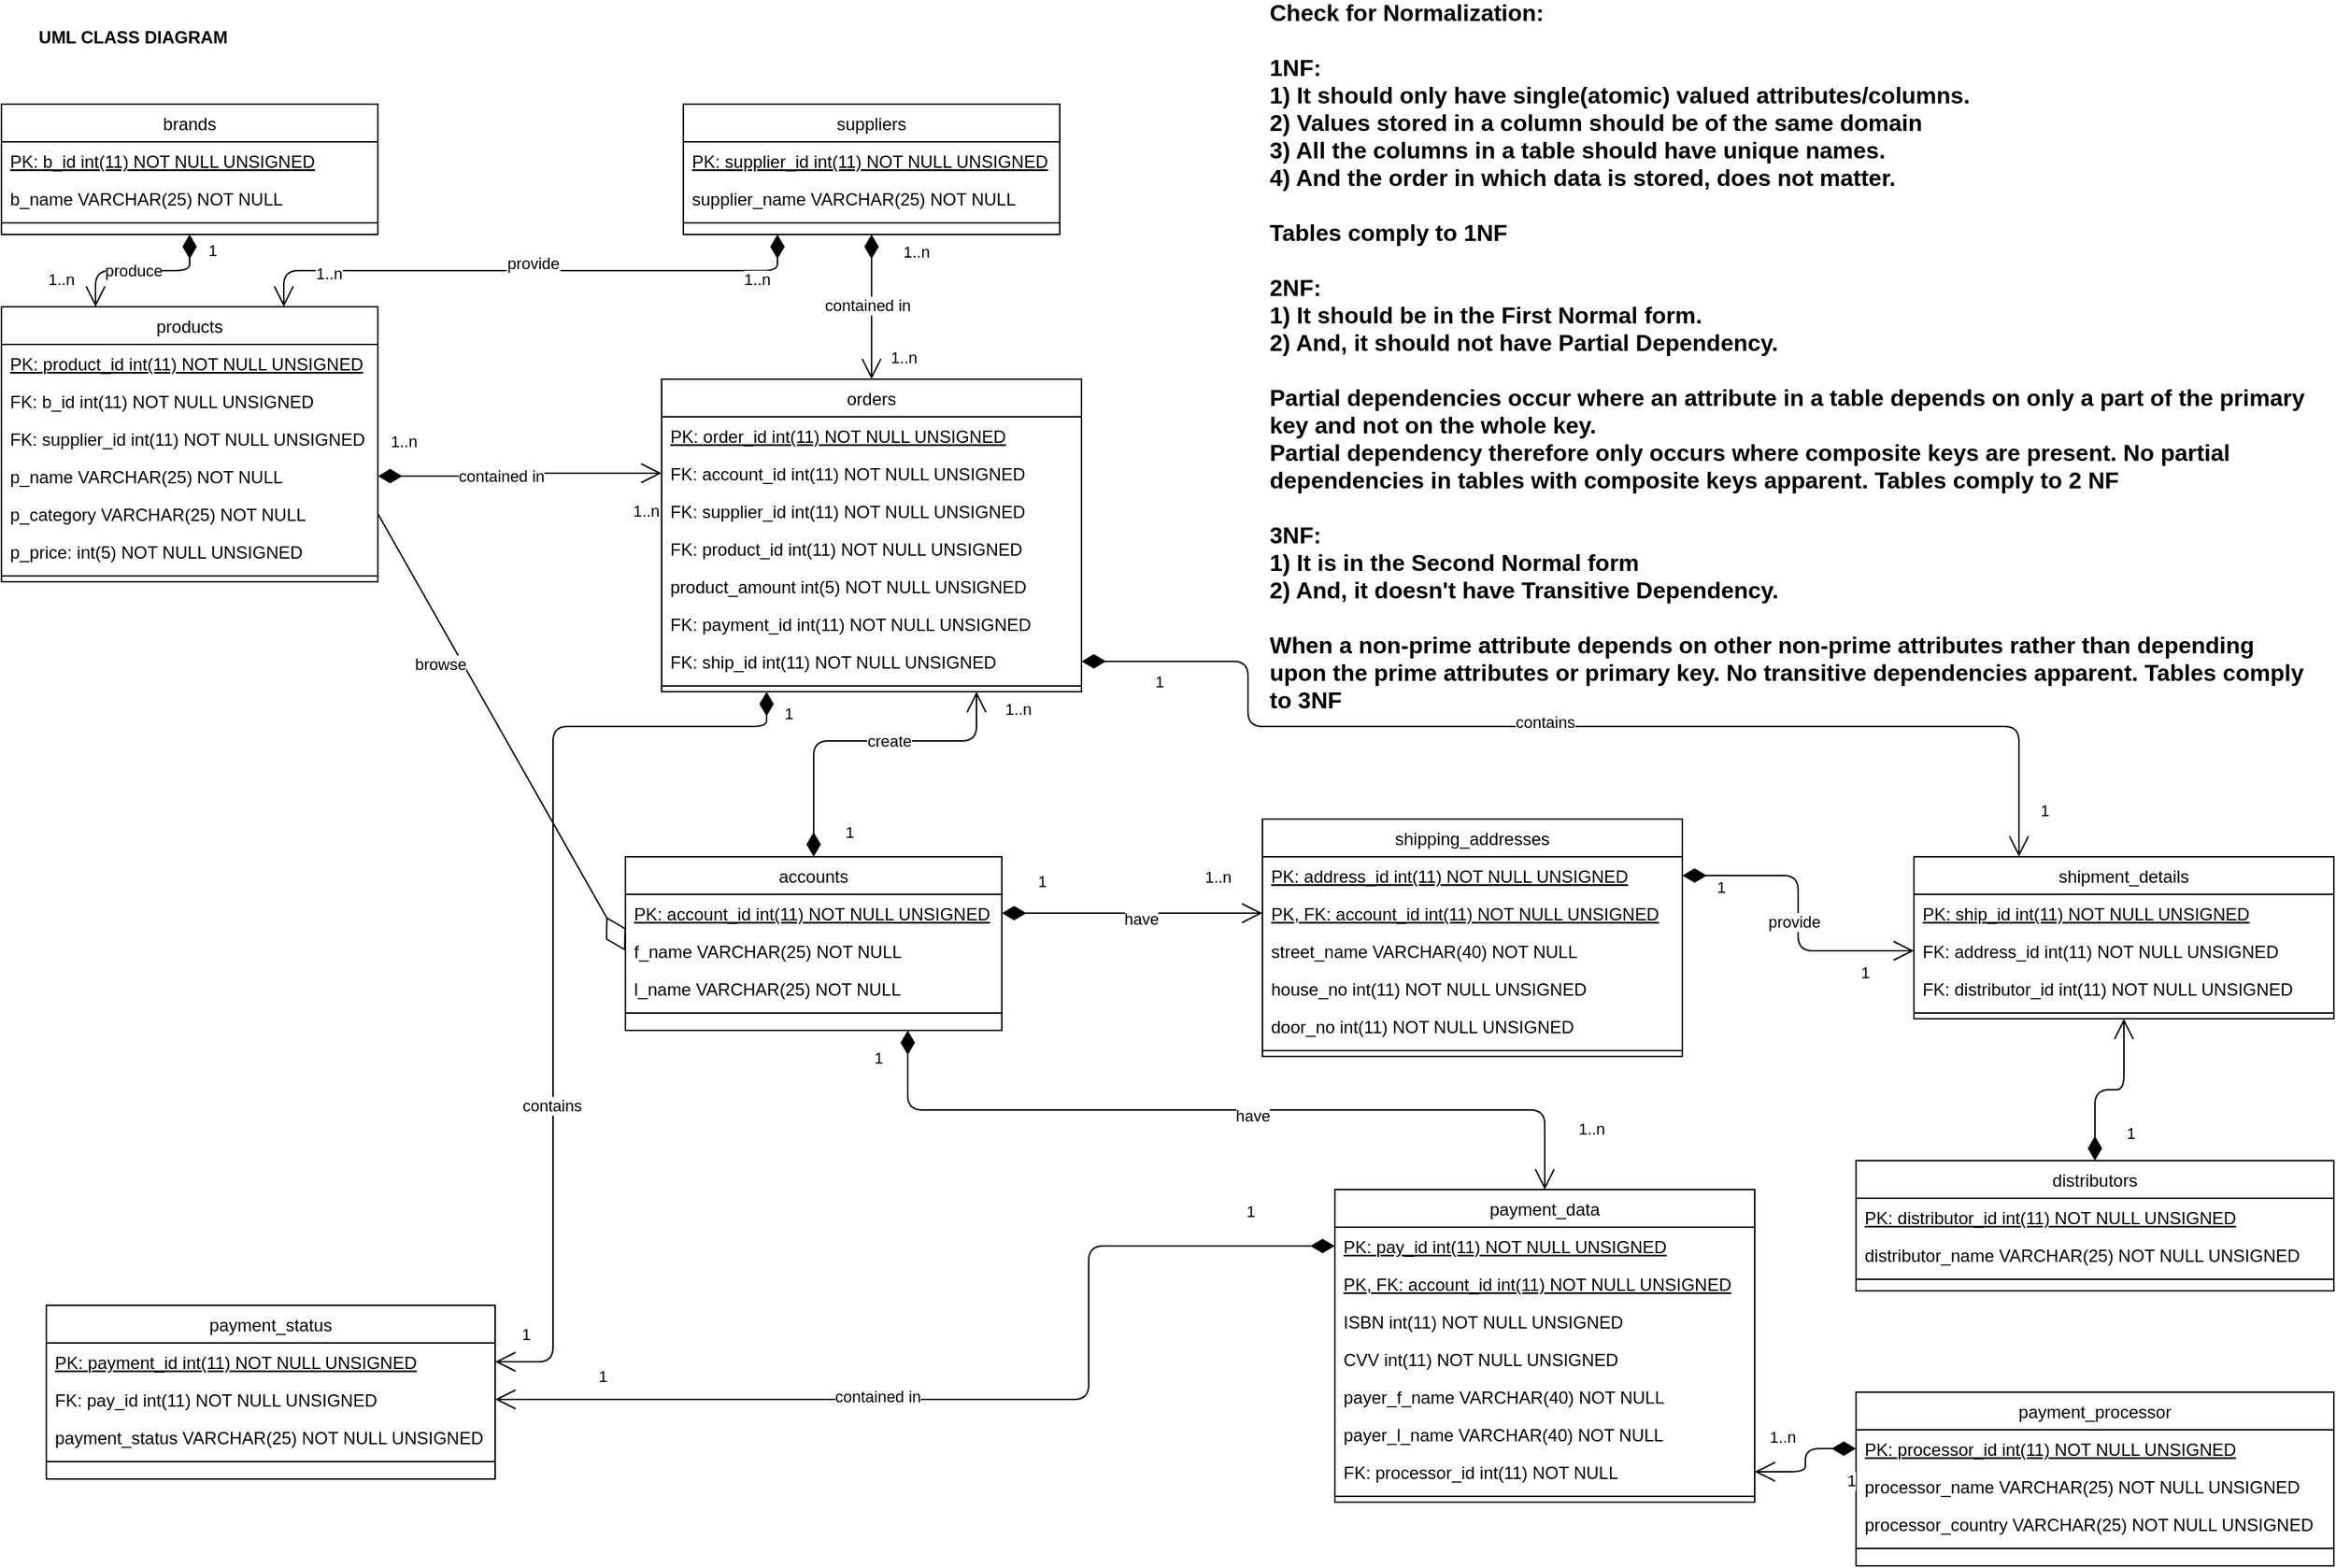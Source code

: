 <mxfile version="14.5.10" type="device"><diagram id="C5RBs43oDa-KdzZeNtuy" name="Page-1"><mxGraphModel dx="915" dy="962" grid="1" gridSize="10" guides="1" tooltips="1" connect="1" arrows="1" fold="1" page="1" pageScale="1" pageWidth="827" pageHeight="1169" math="0" shadow="0"><root><mxCell id="WIyWlLk6GJQsqaUBKTNV-0"/><mxCell id="WIyWlLk6GJQsqaUBKTNV-1" parent="WIyWlLk6GJQsqaUBKTNV-0"/><mxCell id="zkfFHV4jXpPFQw0GAbJ--0" value="accounts" style="swimlane;fontStyle=0;align=center;verticalAlign=top;childLayout=stackLayout;horizontal=1;startSize=26;horizontalStack=0;resizeParent=1;resizeLast=0;collapsible=1;marginBottom=0;rounded=0;shadow=0;strokeWidth=1;" parent="WIyWlLk6GJQsqaUBKTNV-1" vertex="1"><mxGeometry x="460" y="610" width="260" height="120" as="geometry"><mxRectangle x="230" y="140" width="160" height="26" as="alternateBounds"/></mxGeometry></mxCell><mxCell id="zkfFHV4jXpPFQw0GAbJ--1" value="PK: account_id int(11) NOT NULL UNSIGNED" style="text;align=left;verticalAlign=top;spacingLeft=4;spacingRight=4;overflow=hidden;rotatable=0;points=[[0,0.5],[1,0.5]];portConstraint=eastwest;fontStyle=4" parent="zkfFHV4jXpPFQw0GAbJ--0" vertex="1"><mxGeometry y="26" width="260" height="26" as="geometry"/></mxCell><mxCell id="zkfFHV4jXpPFQw0GAbJ--2" value="f_name VARCHAR(25) NOT NULL" style="text;align=left;verticalAlign=top;spacingLeft=4;spacingRight=4;overflow=hidden;rotatable=0;points=[[0,0.5],[1,0.5]];portConstraint=eastwest;rounded=0;shadow=0;html=0;" parent="zkfFHV4jXpPFQw0GAbJ--0" vertex="1"><mxGeometry y="52" width="260" height="26" as="geometry"/></mxCell><mxCell id="zkfFHV4jXpPFQw0GAbJ--3" value="l_name VARCHAR(25) NOT NULL" style="text;align=left;verticalAlign=top;spacingLeft=4;spacingRight=4;overflow=hidden;rotatable=0;points=[[0,0.5],[1,0.5]];portConstraint=eastwest;rounded=0;shadow=0;html=0;" parent="zkfFHV4jXpPFQw0GAbJ--0" vertex="1"><mxGeometry y="78" width="260" height="26" as="geometry"/></mxCell><mxCell id="zkfFHV4jXpPFQw0GAbJ--4" value="" style="line;html=1;strokeWidth=1;align=left;verticalAlign=middle;spacingTop=-1;spacingLeft=3;spacingRight=3;rotatable=0;labelPosition=right;points=[];portConstraint=eastwest;" parent="zkfFHV4jXpPFQw0GAbJ--0" vertex="1"><mxGeometry y="104" width="260" height="8" as="geometry"/></mxCell><mxCell id="zkfFHV4jXpPFQw0GAbJ--13" value="shipping_addresses" style="swimlane;fontStyle=0;align=center;verticalAlign=top;childLayout=stackLayout;horizontal=1;startSize=26;horizontalStack=0;resizeParent=1;resizeLast=0;collapsible=1;marginBottom=0;rounded=0;shadow=0;strokeWidth=1;" parent="WIyWlLk6GJQsqaUBKTNV-1" vertex="1"><mxGeometry x="900" y="584" width="290" height="164" as="geometry"><mxRectangle x="340" y="380" width="170" height="26" as="alternateBounds"/></mxGeometry></mxCell><mxCell id="JDvph_dQWb662S_4DZsq-18" value="PK: address_id int(11) NOT NULL UNSIGNED" style="text;align=left;verticalAlign=top;spacingLeft=4;spacingRight=4;overflow=hidden;rotatable=0;points=[[0,0.5],[1,0.5]];portConstraint=eastwest;rounded=0;shadow=0;html=0;fontStyle=4" vertex="1" parent="zkfFHV4jXpPFQw0GAbJ--13"><mxGeometry y="26" width="290" height="26" as="geometry"/></mxCell><mxCell id="JDvph_dQWb662S_4DZsq-20" value="PK, FK: account_id int(11) NOT NULL UNSIGNED" style="text;align=left;verticalAlign=top;spacingLeft=4;spacingRight=4;overflow=hidden;rotatable=0;points=[[0,0.5],[1,0.5]];portConstraint=eastwest;rounded=0;shadow=0;html=0;fontStyle=4" vertex="1" parent="zkfFHV4jXpPFQw0GAbJ--13"><mxGeometry y="52" width="290" height="26" as="geometry"/></mxCell><mxCell id="JDvph_dQWb662S_4DZsq-19" value="street_name VARCHAR(40) NOT NULL" style="text;align=left;verticalAlign=top;spacingLeft=4;spacingRight=4;overflow=hidden;rotatable=0;points=[[0,0.5],[1,0.5]];portConstraint=eastwest;rounded=0;shadow=0;html=0;" vertex="1" parent="zkfFHV4jXpPFQw0GAbJ--13"><mxGeometry y="78" width="290" height="26" as="geometry"/></mxCell><mxCell id="JDvph_dQWb662S_4DZsq-21" value="house_no int(11) NOT NULL UNSIGNED" style="text;align=left;verticalAlign=top;spacingLeft=4;spacingRight=4;overflow=hidden;rotatable=0;points=[[0,0.5],[1,0.5]];portConstraint=eastwest;rounded=0;shadow=0;html=0;" vertex="1" parent="zkfFHV4jXpPFQw0GAbJ--13"><mxGeometry y="104" width="290" height="26" as="geometry"/></mxCell><mxCell id="JDvph_dQWb662S_4DZsq-22" value="door_no int(11) NOT NULL UNSIGNED" style="text;align=left;verticalAlign=top;spacingLeft=4;spacingRight=4;overflow=hidden;rotatable=0;points=[[0,0.5],[1,0.5]];portConstraint=eastwest;rounded=0;shadow=0;html=0;" vertex="1" parent="zkfFHV4jXpPFQw0GAbJ--13"><mxGeometry y="130" width="290" height="26" as="geometry"/></mxCell><mxCell id="zkfFHV4jXpPFQw0GAbJ--15" value="" style="line;html=1;strokeWidth=1;align=left;verticalAlign=middle;spacingTop=-1;spacingLeft=3;spacingRight=3;rotatable=0;labelPosition=right;points=[];portConstraint=eastwest;" parent="zkfFHV4jXpPFQw0GAbJ--13" vertex="1"><mxGeometry y="156" width="290" height="8" as="geometry"/></mxCell><mxCell id="zkfFHV4jXpPFQw0GAbJ--17" value="products" style="swimlane;fontStyle=0;align=center;verticalAlign=top;childLayout=stackLayout;horizontal=1;startSize=26;horizontalStack=0;resizeParent=1;resizeLast=0;collapsible=1;marginBottom=0;rounded=0;shadow=0;strokeWidth=1;" parent="WIyWlLk6GJQsqaUBKTNV-1" vertex="1"><mxGeometry x="29" y="230" width="260" height="190" as="geometry"><mxRectangle x="550" y="140" width="160" height="26" as="alternateBounds"/></mxGeometry></mxCell><mxCell id="zkfFHV4jXpPFQw0GAbJ--18" value="PK: product_id int(11) NOT NULL UNSIGNED" style="text;align=left;verticalAlign=top;spacingLeft=4;spacingRight=4;overflow=hidden;rotatable=0;points=[[0,0.5],[1,0.5]];portConstraint=eastwest;fontStyle=4" parent="zkfFHV4jXpPFQw0GAbJ--17" vertex="1"><mxGeometry y="26" width="260" height="26" as="geometry"/></mxCell><mxCell id="JDvph_dQWb662S_4DZsq-103" value="FK: b_id int(11) NOT NULL UNSIGNED" style="text;align=left;verticalAlign=top;spacingLeft=4;spacingRight=4;overflow=hidden;rotatable=0;points=[[0,0.5],[1,0.5]];portConstraint=eastwest;fontStyle=0" vertex="1" parent="zkfFHV4jXpPFQw0GAbJ--17"><mxGeometry y="52" width="260" height="26" as="geometry"/></mxCell><mxCell id="JDvph_dQWb662S_4DZsq-104" value="FK: supplier_id int(11) NOT NULL UNSIGNED" style="text;align=left;verticalAlign=top;spacingLeft=4;spacingRight=4;overflow=hidden;rotatable=0;points=[[0,0.5],[1,0.5]];portConstraint=eastwest;fontStyle=0" vertex="1" parent="zkfFHV4jXpPFQw0GAbJ--17"><mxGeometry y="78" width="260" height="26" as="geometry"/></mxCell><mxCell id="zkfFHV4jXpPFQw0GAbJ--19" value="p_name VARCHAR(25) NOT NULL" style="text;align=left;verticalAlign=top;spacingLeft=4;spacingRight=4;overflow=hidden;rotatable=0;points=[[0,0.5],[1,0.5]];portConstraint=eastwest;rounded=0;shadow=0;html=0;" parent="zkfFHV4jXpPFQw0GAbJ--17" vertex="1"><mxGeometry y="104" width="260" height="26" as="geometry"/></mxCell><mxCell id="zkfFHV4jXpPFQw0GAbJ--20" value="p_category VARCHAR(25) NOT NULL" style="text;align=left;verticalAlign=top;spacingLeft=4;spacingRight=4;overflow=hidden;rotatable=0;points=[[0,0.5],[1,0.5]];portConstraint=eastwest;rounded=0;shadow=0;html=0;" parent="zkfFHV4jXpPFQw0GAbJ--17" vertex="1"><mxGeometry y="130" width="260" height="26" as="geometry"/></mxCell><mxCell id="zkfFHV4jXpPFQw0GAbJ--21" value="p_price: int(5) NOT NULL UNSIGNED" style="text;align=left;verticalAlign=top;spacingLeft=4;spacingRight=4;overflow=hidden;rotatable=0;points=[[0,0.5],[1,0.5]];portConstraint=eastwest;rounded=0;shadow=0;html=0;" parent="zkfFHV4jXpPFQw0GAbJ--17" vertex="1"><mxGeometry y="156" width="260" height="26" as="geometry"/></mxCell><mxCell id="zkfFHV4jXpPFQw0GAbJ--23" value="" style="line;html=1;strokeWidth=1;align=left;verticalAlign=middle;spacingTop=-1;spacingLeft=3;spacingRight=3;rotatable=0;labelPosition=right;points=[];portConstraint=eastwest;" parent="zkfFHV4jXpPFQw0GAbJ--17" vertex="1"><mxGeometry y="182" width="260" height="8" as="geometry"/></mxCell><mxCell id="JDvph_dQWb662S_4DZsq-4" value="suppliers" style="swimlane;fontStyle=0;align=center;verticalAlign=top;childLayout=stackLayout;horizontal=1;startSize=26;horizontalStack=0;resizeParent=1;resizeLast=0;collapsible=1;marginBottom=0;rounded=0;shadow=0;strokeWidth=1;" vertex="1" parent="WIyWlLk6GJQsqaUBKTNV-1"><mxGeometry x="500" y="90" width="260" height="90" as="geometry"><mxRectangle x="550" y="140" width="160" height="26" as="alternateBounds"/></mxGeometry></mxCell><mxCell id="JDvph_dQWb662S_4DZsq-5" value="PK: supplier_id int(11) NOT NULL UNSIGNED" style="text;align=left;verticalAlign=top;spacingLeft=4;spacingRight=4;overflow=hidden;rotatable=0;points=[[0,0.5],[1,0.5]];portConstraint=eastwest;fontStyle=4" vertex="1" parent="JDvph_dQWb662S_4DZsq-4"><mxGeometry y="26" width="260" height="26" as="geometry"/></mxCell><mxCell id="JDvph_dQWb662S_4DZsq-6" value="supplier_name VARCHAR(25) NOT NULL" style="text;align=left;verticalAlign=top;spacingLeft=4;spacingRight=4;overflow=hidden;rotatable=0;points=[[0,0.5],[1,0.5]];portConstraint=eastwest;rounded=0;shadow=0;html=0;" vertex="1" parent="JDvph_dQWb662S_4DZsq-4"><mxGeometry y="52" width="260" height="26" as="geometry"/></mxCell><mxCell id="JDvph_dQWb662S_4DZsq-9" value="" style="line;html=1;strokeWidth=1;align=left;verticalAlign=middle;spacingTop=-1;spacingLeft=3;spacingRight=3;rotatable=0;labelPosition=right;points=[];portConstraint=eastwest;" vertex="1" parent="JDvph_dQWb662S_4DZsq-4"><mxGeometry y="78" width="260" height="8" as="geometry"/></mxCell><mxCell id="JDvph_dQWb662S_4DZsq-10" value="brands" style="swimlane;fontStyle=0;align=center;verticalAlign=top;childLayout=stackLayout;horizontal=1;startSize=26;horizontalStack=0;resizeParent=1;resizeLast=0;collapsible=1;marginBottom=0;rounded=0;shadow=0;strokeWidth=1;" vertex="1" parent="WIyWlLk6GJQsqaUBKTNV-1"><mxGeometry x="29" y="90" width="260" height="90" as="geometry"><mxRectangle x="550" y="140" width="160" height="26" as="alternateBounds"/></mxGeometry></mxCell><mxCell id="JDvph_dQWb662S_4DZsq-11" value="PK: b_id int(11) NOT NULL UNSIGNED" style="text;align=left;verticalAlign=top;spacingLeft=4;spacingRight=4;overflow=hidden;rotatable=0;points=[[0,0.5],[1,0.5]];portConstraint=eastwest;fontStyle=4" vertex="1" parent="JDvph_dQWb662S_4DZsq-10"><mxGeometry y="26" width="260" height="26" as="geometry"/></mxCell><mxCell id="JDvph_dQWb662S_4DZsq-12" value="b_name VARCHAR(25) NOT NULL" style="text;align=left;verticalAlign=top;spacingLeft=4;spacingRight=4;overflow=hidden;rotatable=0;points=[[0,0.5],[1,0.5]];portConstraint=eastwest;rounded=0;shadow=0;html=0;" vertex="1" parent="JDvph_dQWb662S_4DZsq-10"><mxGeometry y="52" width="260" height="26" as="geometry"/></mxCell><mxCell id="JDvph_dQWb662S_4DZsq-15" value="" style="line;html=1;strokeWidth=1;align=left;verticalAlign=middle;spacingTop=-1;spacingLeft=3;spacingRight=3;rotatable=0;labelPosition=right;points=[];portConstraint=eastwest;" vertex="1" parent="JDvph_dQWb662S_4DZsq-10"><mxGeometry y="78" width="260" height="8" as="geometry"/></mxCell><mxCell id="JDvph_dQWb662S_4DZsq-23" value="payment_data" style="swimlane;fontStyle=0;align=center;verticalAlign=top;childLayout=stackLayout;horizontal=1;startSize=26;horizontalStack=0;resizeParent=1;resizeLast=0;collapsible=1;marginBottom=0;rounded=0;shadow=0;strokeWidth=1;" vertex="1" parent="WIyWlLk6GJQsqaUBKTNV-1"><mxGeometry x="950" y="840" width="290" height="216" as="geometry"><mxRectangle x="340" y="380" width="170" height="26" as="alternateBounds"/></mxGeometry></mxCell><mxCell id="JDvph_dQWb662S_4DZsq-24" value="PK: pay_id int(11) NOT NULL UNSIGNED" style="text;align=left;verticalAlign=top;spacingLeft=4;spacingRight=4;overflow=hidden;rotatable=0;points=[[0,0.5],[1,0.5]];portConstraint=eastwest;rounded=0;shadow=0;html=0;fontStyle=4" vertex="1" parent="JDvph_dQWb662S_4DZsq-23"><mxGeometry y="26" width="290" height="26" as="geometry"/></mxCell><mxCell id="JDvph_dQWb662S_4DZsq-25" value="PK, FK: account_id int(11) NOT NULL UNSIGNED" style="text;align=left;verticalAlign=top;spacingLeft=4;spacingRight=4;overflow=hidden;rotatable=0;points=[[0,0.5],[1,0.5]];portConstraint=eastwest;rounded=0;shadow=0;html=0;fontStyle=4" vertex="1" parent="JDvph_dQWb662S_4DZsq-23"><mxGeometry y="52" width="290" height="26" as="geometry"/></mxCell><mxCell id="JDvph_dQWb662S_4DZsq-27" value="ISBN int(11) NOT NULL UNSIGNED" style="text;align=left;verticalAlign=top;spacingLeft=4;spacingRight=4;overflow=hidden;rotatable=0;points=[[0,0.5],[1,0.5]];portConstraint=eastwest;rounded=0;shadow=0;html=0;" vertex="1" parent="JDvph_dQWb662S_4DZsq-23"><mxGeometry y="78" width="290" height="26" as="geometry"/></mxCell><mxCell id="JDvph_dQWb662S_4DZsq-28" value="CVV int(11) NOT NULL UNSIGNED" style="text;align=left;verticalAlign=top;spacingLeft=4;spacingRight=4;overflow=hidden;rotatable=0;points=[[0,0.5],[1,0.5]];portConstraint=eastwest;rounded=0;shadow=0;html=0;" vertex="1" parent="JDvph_dQWb662S_4DZsq-23"><mxGeometry y="104" width="290" height="26" as="geometry"/></mxCell><mxCell id="JDvph_dQWb662S_4DZsq-26" value="payer_f_name VARCHAR(40) NOT NULL" style="text;align=left;verticalAlign=top;spacingLeft=4;spacingRight=4;overflow=hidden;rotatable=0;points=[[0,0.5],[1,0.5]];portConstraint=eastwest;rounded=0;shadow=0;html=0;" vertex="1" parent="JDvph_dQWb662S_4DZsq-23"><mxGeometry y="130" width="290" height="26" as="geometry"/></mxCell><mxCell id="JDvph_dQWb662S_4DZsq-30" value="payer_l_name VARCHAR(40) NOT NULL" style="text;align=left;verticalAlign=top;spacingLeft=4;spacingRight=4;overflow=hidden;rotatable=0;points=[[0,0.5],[1,0.5]];portConstraint=eastwest;rounded=0;shadow=0;html=0;" vertex="1" parent="JDvph_dQWb662S_4DZsq-23"><mxGeometry y="156" width="290" height="26" as="geometry"/></mxCell><mxCell id="JDvph_dQWb662S_4DZsq-31" value="FK: processor_id int(11) NOT NULL" style="text;align=left;verticalAlign=top;spacingLeft=4;spacingRight=4;overflow=hidden;rotatable=0;points=[[0,0.5],[1,0.5]];portConstraint=eastwest;rounded=0;shadow=0;html=0;" vertex="1" parent="JDvph_dQWb662S_4DZsq-23"><mxGeometry y="182" width="290" height="26" as="geometry"/></mxCell><mxCell id="JDvph_dQWb662S_4DZsq-29" value="" style="line;html=1;strokeWidth=1;align=left;verticalAlign=middle;spacingTop=-1;spacingLeft=3;spacingRight=3;rotatable=0;labelPosition=right;points=[];portConstraint=eastwest;" vertex="1" parent="JDvph_dQWb662S_4DZsq-23"><mxGeometry y="208" width="290" height="8" as="geometry"/></mxCell><mxCell id="JDvph_dQWb662S_4DZsq-32" value="orders" style="swimlane;fontStyle=0;align=center;verticalAlign=top;childLayout=stackLayout;horizontal=1;startSize=26;horizontalStack=0;resizeParent=1;resizeLast=0;collapsible=1;marginBottom=0;rounded=0;shadow=0;strokeWidth=1;" vertex="1" parent="WIyWlLk6GJQsqaUBKTNV-1"><mxGeometry x="485" y="280" width="290" height="216" as="geometry"><mxRectangle x="340" y="380" width="170" height="26" as="alternateBounds"/></mxGeometry></mxCell><mxCell id="JDvph_dQWb662S_4DZsq-33" value="PK: order_id int(11) NOT NULL UNSIGNED" style="text;align=left;verticalAlign=top;spacingLeft=4;spacingRight=4;overflow=hidden;rotatable=0;points=[[0,0.5],[1,0.5]];portConstraint=eastwest;rounded=0;shadow=0;html=0;fontStyle=4" vertex="1" parent="JDvph_dQWb662S_4DZsq-32"><mxGeometry y="26" width="290" height="26" as="geometry"/></mxCell><mxCell id="JDvph_dQWb662S_4DZsq-34" value="FK: account_id int(11) NOT NULL UNSIGNED" style="text;align=left;verticalAlign=top;spacingLeft=4;spacingRight=4;overflow=hidden;rotatable=0;points=[[0,0.5],[1,0.5]];portConstraint=eastwest;rounded=0;shadow=0;html=0;fontStyle=0" vertex="1" parent="JDvph_dQWb662S_4DZsq-32"><mxGeometry y="52" width="290" height="26" as="geometry"/></mxCell><mxCell id="JDvph_dQWb662S_4DZsq-35" value="FK: supplier_id int(11) NOT NULL UNSIGNED" style="text;align=left;verticalAlign=top;spacingLeft=4;spacingRight=4;overflow=hidden;rotatable=0;points=[[0,0.5],[1,0.5]];portConstraint=eastwest;rounded=0;shadow=0;html=0;" vertex="1" parent="JDvph_dQWb662S_4DZsq-32"><mxGeometry y="78" width="290" height="26" as="geometry"/></mxCell><mxCell id="JDvph_dQWb662S_4DZsq-36" value="FK: product_id int(11) NOT NULL UNSIGNED" style="text;align=left;verticalAlign=top;spacingLeft=4;spacingRight=4;overflow=hidden;rotatable=0;points=[[0,0.5],[1,0.5]];portConstraint=eastwest;rounded=0;shadow=0;html=0;" vertex="1" parent="JDvph_dQWb662S_4DZsq-32"><mxGeometry y="104" width="290" height="26" as="geometry"/></mxCell><mxCell id="JDvph_dQWb662S_4DZsq-123" value="product_amount int(5) NOT NULL UNSIGNED" style="text;align=left;verticalAlign=top;spacingLeft=4;spacingRight=4;overflow=hidden;rotatable=0;points=[[0,0.5],[1,0.5]];portConstraint=eastwest;rounded=0;shadow=0;html=0;" vertex="1" parent="JDvph_dQWb662S_4DZsq-32"><mxGeometry y="130" width="290" height="26" as="geometry"/></mxCell><mxCell id="JDvph_dQWb662S_4DZsq-39" value="FK: payment_id int(11) NOT NULL UNSIGNED" style="text;align=left;verticalAlign=top;spacingLeft=4;spacingRight=4;overflow=hidden;rotatable=0;points=[[0,0.5],[1,0.5]];portConstraint=eastwest;rounded=0;shadow=0;html=0;" vertex="1" parent="JDvph_dQWb662S_4DZsq-32"><mxGeometry y="156" width="290" height="26" as="geometry"/></mxCell><mxCell id="JDvph_dQWb662S_4DZsq-121" value="FK: ship_id int(11) NOT NULL UNSIGNED" style="text;align=left;verticalAlign=top;spacingLeft=4;spacingRight=4;overflow=hidden;rotatable=0;points=[[0,0.5],[1,0.5]];portConstraint=eastwest;rounded=0;shadow=0;html=0;fontStyle=0" vertex="1" parent="JDvph_dQWb662S_4DZsq-32"><mxGeometry y="182" width="290" height="26" as="geometry"/></mxCell><mxCell id="JDvph_dQWb662S_4DZsq-40" value="" style="line;html=1;strokeWidth=1;align=left;verticalAlign=middle;spacingTop=-1;spacingLeft=3;spacingRight=3;rotatable=0;labelPosition=right;points=[];portConstraint=eastwest;" vertex="1" parent="JDvph_dQWb662S_4DZsq-32"><mxGeometry y="208" width="290" height="8" as="geometry"/></mxCell><mxCell id="JDvph_dQWb662S_4DZsq-41" value="shipment_details" style="swimlane;fontStyle=0;align=center;verticalAlign=top;childLayout=stackLayout;horizontal=1;startSize=26;horizontalStack=0;resizeParent=1;resizeLast=0;collapsible=1;marginBottom=0;rounded=0;shadow=0;strokeWidth=1;" vertex="1" parent="WIyWlLk6GJQsqaUBKTNV-1"><mxGeometry x="1350" y="610" width="290" height="112" as="geometry"><mxRectangle x="340" y="380" width="170" height="26" as="alternateBounds"/></mxGeometry></mxCell><mxCell id="JDvph_dQWb662S_4DZsq-42" value="PK: ship_id int(11) NOT NULL UNSIGNED" style="text;align=left;verticalAlign=top;spacingLeft=4;spacingRight=4;overflow=hidden;rotatable=0;points=[[0,0.5],[1,0.5]];portConstraint=eastwest;rounded=0;shadow=0;html=0;fontStyle=4" vertex="1" parent="JDvph_dQWb662S_4DZsq-41"><mxGeometry y="26" width="290" height="26" as="geometry"/></mxCell><mxCell id="JDvph_dQWb662S_4DZsq-44" value="FK: address_id int(11) NOT NULL UNSIGNED" style="text;align=left;verticalAlign=top;spacingLeft=4;spacingRight=4;overflow=hidden;rotatable=0;points=[[0,0.5],[1,0.5]];portConstraint=eastwest;rounded=0;shadow=0;html=0;" vertex="1" parent="JDvph_dQWb662S_4DZsq-41"><mxGeometry y="52" width="290" height="26" as="geometry"/></mxCell><mxCell id="JDvph_dQWb662S_4DZsq-45" value="FK: distributor_id int(11) NOT NULL UNSIGNED" style="text;align=left;verticalAlign=top;spacingLeft=4;spacingRight=4;overflow=hidden;rotatable=0;points=[[0,0.5],[1,0.5]];portConstraint=eastwest;rounded=0;shadow=0;html=0;" vertex="1" parent="JDvph_dQWb662S_4DZsq-41"><mxGeometry y="78" width="290" height="26" as="geometry"/></mxCell><mxCell id="JDvph_dQWb662S_4DZsq-47" value="" style="line;html=1;strokeWidth=1;align=left;verticalAlign=middle;spacingTop=-1;spacingLeft=3;spacingRight=3;rotatable=0;labelPosition=right;points=[];portConstraint=eastwest;" vertex="1" parent="JDvph_dQWb662S_4DZsq-41"><mxGeometry y="104" width="290" height="8" as="geometry"/></mxCell><mxCell id="JDvph_dQWb662S_4DZsq-52" value="payment_status" style="swimlane;fontStyle=0;align=center;verticalAlign=top;childLayout=stackLayout;horizontal=1;startSize=26;horizontalStack=0;resizeParent=1;resizeLast=0;collapsible=1;marginBottom=0;rounded=0;shadow=0;strokeWidth=1;" vertex="1" parent="WIyWlLk6GJQsqaUBKTNV-1"><mxGeometry x="60" y="920" width="310" height="120" as="geometry"><mxRectangle x="130" y="380" width="160" height="26" as="alternateBounds"/></mxGeometry></mxCell><mxCell id="JDvph_dQWb662S_4DZsq-53" value="PK: payment_id int(11) NOT NULL UNSIGNED" style="text;align=left;verticalAlign=top;spacingLeft=4;spacingRight=4;overflow=hidden;rotatable=0;points=[[0,0.5],[1,0.5]];portConstraint=eastwest;fontStyle=4" vertex="1" parent="JDvph_dQWb662S_4DZsq-52"><mxGeometry y="26" width="310" height="26" as="geometry"/></mxCell><mxCell id="JDvph_dQWb662S_4DZsq-54" value="FK: pay_id int(11) NOT NULL UNSIGNED" style="text;align=left;verticalAlign=top;spacingLeft=4;spacingRight=4;overflow=hidden;rotatable=0;points=[[0,0.5],[1,0.5]];portConstraint=eastwest;rounded=0;shadow=0;html=0;fontStyle=0" vertex="1" parent="JDvph_dQWb662S_4DZsq-52"><mxGeometry y="52" width="310" height="26" as="geometry"/></mxCell><mxCell id="JDvph_dQWb662S_4DZsq-55" value="payment_status VARCHAR(25) NOT NULL UNSIGNED" style="text;align=left;verticalAlign=top;spacingLeft=4;spacingRight=4;overflow=hidden;rotatable=0;points=[[0,0.5],[1,0.5]];portConstraint=eastwest;rounded=0;shadow=0;html=0;" vertex="1" parent="JDvph_dQWb662S_4DZsq-52"><mxGeometry y="78" width="310" height="26" as="geometry"/></mxCell><mxCell id="JDvph_dQWb662S_4DZsq-56" value="" style="line;html=1;strokeWidth=1;align=left;verticalAlign=middle;spacingTop=-1;spacingLeft=3;spacingRight=3;rotatable=0;labelPosition=right;points=[];portConstraint=eastwest;" vertex="1" parent="JDvph_dQWb662S_4DZsq-52"><mxGeometry y="104" width="310" height="8" as="geometry"/></mxCell><mxCell id="JDvph_dQWb662S_4DZsq-57" value="payment_processor" style="swimlane;fontStyle=0;align=center;verticalAlign=top;childLayout=stackLayout;horizontal=1;startSize=26;horizontalStack=0;resizeParent=1;resizeLast=0;collapsible=1;marginBottom=0;rounded=0;shadow=0;strokeWidth=1;" vertex="1" parent="WIyWlLk6GJQsqaUBKTNV-1"><mxGeometry x="1310" y="980" width="330" height="120" as="geometry"><mxRectangle x="130" y="380" width="160" height="26" as="alternateBounds"/></mxGeometry></mxCell><mxCell id="JDvph_dQWb662S_4DZsq-58" value="PK: processor_id int(11) NOT NULL UNSIGNED" style="text;align=left;verticalAlign=top;spacingLeft=4;spacingRight=4;overflow=hidden;rotatable=0;points=[[0,0.5],[1,0.5]];portConstraint=eastwest;fontStyle=4" vertex="1" parent="JDvph_dQWb662S_4DZsq-57"><mxGeometry y="26" width="330" height="26" as="geometry"/></mxCell><mxCell id="JDvph_dQWb662S_4DZsq-60" value="processor_name VARCHAR(25) NOT NULL UNSIGNED" style="text;align=left;verticalAlign=top;spacingLeft=4;spacingRight=4;overflow=hidden;rotatable=0;points=[[0,0.5],[1,0.5]];portConstraint=eastwest;rounded=0;shadow=0;html=0;" vertex="1" parent="JDvph_dQWb662S_4DZsq-57"><mxGeometry y="52" width="330" height="26" as="geometry"/></mxCell><mxCell id="JDvph_dQWb662S_4DZsq-62" value="processor_country VARCHAR(25) NOT NULL UNSIGNED" style="text;align=left;verticalAlign=top;spacingLeft=4;spacingRight=4;overflow=hidden;rotatable=0;points=[[0,0.5],[1,0.5]];portConstraint=eastwest;rounded=0;shadow=0;html=0;" vertex="1" parent="JDvph_dQWb662S_4DZsq-57"><mxGeometry y="78" width="330" height="26" as="geometry"/></mxCell><mxCell id="JDvph_dQWb662S_4DZsq-61" value="" style="line;html=1;strokeWidth=1;align=left;verticalAlign=middle;spacingTop=-1;spacingLeft=3;spacingRight=3;rotatable=0;labelPosition=right;points=[];portConstraint=eastwest;" vertex="1" parent="JDvph_dQWb662S_4DZsq-57"><mxGeometry y="104" width="330" height="8" as="geometry"/></mxCell><mxCell id="JDvph_dQWb662S_4DZsq-66" value="1..n" style="endArrow=open;html=1;endSize=12;startArrow=diamondThin;startSize=14;startFill=1;edgeStyle=orthogonalEdgeStyle;align=left;verticalAlign=bottom;exitX=0.25;exitY=1;exitDx=0;exitDy=0;entryX=0.75;entryY=0;entryDx=0;entryDy=0;" edge="1" parent="WIyWlLk6GJQsqaUBKTNV-1" source="JDvph_dQWb662S_4DZsq-4" target="zkfFHV4jXpPFQw0GAbJ--17"><mxGeometry x="-0.744" y="15" relative="1" as="geometry"><mxPoint x="610" y="260" as="sourcePoint"/><mxPoint x="770" y="260" as="targetPoint"/><mxPoint as="offset"/></mxGeometry></mxCell><mxCell id="JDvph_dQWb662S_4DZsq-70" value="1..n" style="edgeLabel;html=1;align=center;verticalAlign=middle;resizable=0;points=[];" vertex="1" connectable="0" parent="JDvph_dQWb662S_4DZsq-66"><mxGeometry x="0.822" y="1" relative="1" as="geometry"><mxPoint x="21" y="1" as="offset"/></mxGeometry></mxCell><mxCell id="JDvph_dQWb662S_4DZsq-80" value="provide" style="edgeLabel;html=1;align=center;verticalAlign=middle;resizable=0;points=[];" vertex="1" connectable="0" parent="JDvph_dQWb662S_4DZsq-66"><mxGeometry x="-0.005" y="-5" relative="1" as="geometry"><mxPoint as="offset"/></mxGeometry></mxCell><mxCell id="JDvph_dQWb662S_4DZsq-68" value="1" style="endArrow=open;html=1;endSize=12;startArrow=diamondThin;startSize=14;startFill=1;edgeStyle=orthogonalEdgeStyle;align=left;verticalAlign=bottom;exitX=0.5;exitY=1;exitDx=0;exitDy=0;entryX=0.25;entryY=0;entryDx=0;entryDy=0;" edge="1" parent="WIyWlLk6GJQsqaUBKTNV-1" source="JDvph_dQWb662S_4DZsq-10" target="zkfFHV4jXpPFQw0GAbJ--17"><mxGeometry x="-0.652" y="11" relative="1" as="geometry"><mxPoint x="330" y="230" as="sourcePoint"/><mxPoint x="490" y="230" as="targetPoint"/><mxPoint as="offset"/></mxGeometry></mxCell><mxCell id="JDvph_dQWb662S_4DZsq-69" value="1..n" style="edgeLabel;html=1;align=center;verticalAlign=middle;resizable=0;points=[];" vertex="1" connectable="0" parent="JDvph_dQWb662S_4DZsq-68"><mxGeometry x="0.65" y="5" relative="1" as="geometry"><mxPoint x="-29" y="1" as="offset"/></mxGeometry></mxCell><mxCell id="JDvph_dQWb662S_4DZsq-74" value="produce" style="edgeLabel;html=1;align=center;verticalAlign=middle;resizable=0;points=[];" vertex="1" connectable="0" parent="JDvph_dQWb662S_4DZsq-68"><mxGeometry x="0.123" relative="1" as="geometry"><mxPoint as="offset"/></mxGeometry></mxCell><mxCell id="JDvph_dQWb662S_4DZsq-71" value="1" style="endArrow=open;html=1;endSize=12;startArrow=diamondThin;startSize=14;startFill=1;edgeStyle=orthogonalEdgeStyle;align=left;verticalAlign=bottom;exitX=1;exitY=0.5;exitDx=0;exitDy=0;entryX=0;entryY=0.5;entryDx=0;entryDy=0;" edge="1" parent="WIyWlLk6GJQsqaUBKTNV-1" source="zkfFHV4jXpPFQw0GAbJ--1" target="JDvph_dQWb662S_4DZsq-20"><mxGeometry x="-0.746" y="13" relative="1" as="geometry"><mxPoint x="367.14" y="842" as="sourcePoint"/><mxPoint x="527.14" y="842" as="targetPoint"/><mxPoint as="offset"/></mxGeometry></mxCell><mxCell id="JDvph_dQWb662S_4DZsq-72" value="1..n" style="edgeLabel;html=1;align=center;verticalAlign=middle;resizable=0;points=[];" vertex="1" connectable="0" parent="JDvph_dQWb662S_4DZsq-71"><mxGeometry x="0.742" y="-3" relative="1" as="geometry"><mxPoint x="-8" y="-28" as="offset"/></mxGeometry></mxCell><mxCell id="JDvph_dQWb662S_4DZsq-75" value="have" style="edgeLabel;html=1;align=center;verticalAlign=middle;resizable=0;points=[];" vertex="1" connectable="0" parent="JDvph_dQWb662S_4DZsq-71"><mxGeometry x="0.063" y="-4" relative="1" as="geometry"><mxPoint as="offset"/></mxGeometry></mxCell><mxCell id="JDvph_dQWb662S_4DZsq-84" value="1..n" style="endArrow=open;html=1;endSize=12;startArrow=diamondThin;startSize=14;startFill=1;edgeStyle=orthogonalEdgeStyle;align=left;verticalAlign=bottom;exitX=0.5;exitY=1;exitDx=0;exitDy=0;" edge="1" parent="WIyWlLk6GJQsqaUBKTNV-1" source="JDvph_dQWb662S_4DZsq-4" target="JDvph_dQWb662S_4DZsq-32"><mxGeometry x="-0.58" y="20" relative="1" as="geometry"><mxPoint x="640.0" y="190" as="sourcePoint"/><mxPoint x="615.0" y="300" as="targetPoint"/><mxPoint as="offset"/></mxGeometry></mxCell><mxCell id="JDvph_dQWb662S_4DZsq-85" value="1..n" style="edgeLabel;html=1;align=center;verticalAlign=middle;resizable=0;points=[];" vertex="1" connectable="0" parent="JDvph_dQWb662S_4DZsq-84"><mxGeometry x="0.689" relative="1" as="geometry"><mxPoint x="22" as="offset"/></mxGeometry></mxCell><mxCell id="JDvph_dQWb662S_4DZsq-87" value="contained in" style="edgeLabel;html=1;align=center;verticalAlign=middle;resizable=0;points=[];" vertex="1" connectable="0" parent="JDvph_dQWb662S_4DZsq-84"><mxGeometry x="-0.035" y="-3" relative="1" as="geometry"><mxPoint as="offset"/></mxGeometry></mxCell><mxCell id="JDvph_dQWb662S_4DZsq-88" value="1..n" style="endArrow=open;html=1;endSize=12;startArrow=diamondThin;startSize=14;startFill=1;edgeStyle=orthogonalEdgeStyle;align=left;verticalAlign=bottom;exitX=1;exitY=0.5;exitDx=0;exitDy=0;entryX=0;entryY=0.5;entryDx=0;entryDy=0;" edge="1" parent="WIyWlLk6GJQsqaUBKTNV-1" source="zkfFHV4jXpPFQw0GAbJ--19" target="JDvph_dQWb662S_4DZsq-34"><mxGeometry x="-0.928" y="15" relative="1" as="geometry"><mxPoint x="299" y="280" as="sourcePoint"/><mxPoint x="470.0" y="415" as="targetPoint"/><mxPoint as="offset"/></mxGeometry></mxCell><mxCell id="JDvph_dQWb662S_4DZsq-89" value="1..n" style="edgeLabel;html=1;align=center;verticalAlign=middle;resizable=0;points=[];" vertex="1" connectable="0" parent="JDvph_dQWb662S_4DZsq-88"><mxGeometry x="0.689" relative="1" as="geometry"><mxPoint x="20" y="26" as="offset"/></mxGeometry></mxCell><mxCell id="JDvph_dQWb662S_4DZsq-90" value="contained in" style="edgeLabel;html=1;align=center;verticalAlign=middle;resizable=0;points=[];" vertex="1" connectable="0" parent="JDvph_dQWb662S_4DZsq-88"><mxGeometry x="-0.145" relative="1" as="geometry"><mxPoint as="offset"/></mxGeometry></mxCell><mxCell id="JDvph_dQWb662S_4DZsq-91" value="1" style="endArrow=open;html=1;endSize=12;startArrow=diamondThin;startSize=14;startFill=1;edgeStyle=orthogonalEdgeStyle;align=left;verticalAlign=bottom;exitX=0.5;exitY=0;exitDx=0;exitDy=0;entryX=0.75;entryY=1;entryDx=0;entryDy=0;" edge="1" parent="WIyWlLk6GJQsqaUBKTNV-1" source="zkfFHV4jXpPFQw0GAbJ--0" target="JDvph_dQWb662S_4DZsq-32"><mxGeometry x="-0.924" y="-20" relative="1" as="geometry"><mxPoint x="472.55" y="540" as="sourcePoint"/><mxPoint x="730" y="540" as="targetPoint"/><Array as="points"><mxPoint x="590" y="530"/><mxPoint x="703" y="530"/></Array><mxPoint as="offset"/></mxGeometry></mxCell><mxCell id="JDvph_dQWb662S_4DZsq-92" value="create" style="edgeLabel;html=1;align=center;verticalAlign=middle;resizable=0;points=[];" vertex="1" connectable="0" parent="JDvph_dQWb662S_4DZsq-91"><mxGeometry x="0.328" relative="1" as="geometry"><mxPoint x="-19" as="offset"/></mxGeometry></mxCell><mxCell id="JDvph_dQWb662S_4DZsq-93" value="1..n" style="edgeLabel;html=1;align=center;verticalAlign=middle;resizable=0;points=[];" vertex="1" connectable="0" parent="JDvph_dQWb662S_4DZsq-91"><mxGeometry x="0.939" y="1" relative="1" as="geometry"><mxPoint x="29" y="5" as="offset"/></mxGeometry></mxCell><mxCell id="JDvph_dQWb662S_4DZsq-94" value="1" style="endArrow=open;html=1;endSize=12;startArrow=diamondThin;startSize=14;startFill=1;edgeStyle=orthogonalEdgeStyle;align=left;verticalAlign=bottom;exitX=1;exitY=0.5;exitDx=0;exitDy=0;entryX=0.25;entryY=0;entryDx=0;entryDy=0;" edge="1" parent="WIyWlLk6GJQsqaUBKTNV-1" source="JDvph_dQWb662S_4DZsq-121" target="JDvph_dQWb662S_4DZsq-41"><mxGeometry x="-0.876" y="-23" relative="1" as="geometry"><mxPoint x="430" y="520" as="sourcePoint"/><mxPoint x="590" y="520" as="targetPoint"/><Array as="points"><mxPoint x="890" y="475"/><mxPoint x="890" y="520"/><mxPoint x="1423" y="520"/></Array><mxPoint as="offset"/></mxGeometry></mxCell><mxCell id="JDvph_dQWb662S_4DZsq-95" value="1" style="edgeLabel;html=1;align=center;verticalAlign=middle;resizable=0;points=[];" vertex="1" connectable="0" parent="JDvph_dQWb662S_4DZsq-94"><mxGeometry x="0.914" y="-5" relative="1" as="geometry"><mxPoint x="22" y="1" as="offset"/></mxGeometry></mxCell><mxCell id="JDvph_dQWb662S_4DZsq-96" value="contains" style="edgeLabel;html=1;align=center;verticalAlign=middle;resizable=0;points=[];" vertex="1" connectable="0" parent="JDvph_dQWb662S_4DZsq-94"><mxGeometry x="-0.067" y="3" relative="1" as="geometry"><mxPoint as="offset"/></mxGeometry></mxCell><mxCell id="JDvph_dQWb662S_4DZsq-100" value="1" style="endArrow=open;html=1;endSize=12;startArrow=diamondThin;startSize=14;startFill=1;edgeStyle=orthogonalEdgeStyle;align=left;verticalAlign=bottom;entryX=0;entryY=0.5;entryDx=0;entryDy=0;exitX=1;exitY=0.5;exitDx=0;exitDy=0;" edge="1" parent="WIyWlLk6GJQsqaUBKTNV-1" source="JDvph_dQWb662S_4DZsq-18" target="JDvph_dQWb662S_4DZsq-44"><mxGeometry x="-0.802" y="-17" relative="1" as="geometry"><mxPoint x="420" y="700" as="sourcePoint"/><mxPoint x="1350" y="652.0" as="targetPoint"/><Array as="points"/><mxPoint x="1" as="offset"/></mxGeometry></mxCell><mxCell id="JDvph_dQWb662S_4DZsq-101" value="1" style="edgeLabel;html=1;align=center;verticalAlign=middle;resizable=0;points=[];" vertex="1" connectable="0" parent="JDvph_dQWb662S_4DZsq-100"><mxGeometry x="0.676" y="-1" relative="1" as="geometry"><mxPoint y="14" as="offset"/></mxGeometry></mxCell><mxCell id="JDvph_dQWb662S_4DZsq-102" value="provide" style="edgeLabel;html=1;align=center;verticalAlign=middle;resizable=0;points=[];" vertex="1" connectable="0" parent="JDvph_dQWb662S_4DZsq-100"><mxGeometry x="0.051" y="-3" relative="1" as="geometry"><mxPoint as="offset"/></mxGeometry></mxCell><mxCell id="JDvph_dQWb662S_4DZsq-105" value="1" style="endArrow=open;html=1;endSize=12;startArrow=diamondThin;startSize=14;startFill=1;edgeStyle=orthogonalEdgeStyle;align=left;verticalAlign=bottom;exitX=0;exitY=0.5;exitDx=0;exitDy=0;entryX=1;entryY=0.5;entryDx=0;entryDy=0;" edge="1" parent="WIyWlLk6GJQsqaUBKTNV-1" source="JDvph_dQWb662S_4DZsq-24" target="JDvph_dQWb662S_4DZsq-54"><mxGeometry x="-0.813" y="-15" relative="1" as="geometry"><mxPoint x="390" y="960" as="sourcePoint"/><mxPoint x="370" y="1030" as="targetPoint"/><Array as="points"><mxPoint x="780" y="879"/><mxPoint x="780" y="985"/></Array><mxPoint x="1" as="offset"/></mxGeometry></mxCell><mxCell id="JDvph_dQWb662S_4DZsq-106" value="1" style="edgeLabel;html=1;align=center;verticalAlign=middle;resizable=0;points=[];" vertex="1" connectable="0" parent="JDvph_dQWb662S_4DZsq-105"><mxGeometry x="0.769" relative="1" as="geometry"><mxPoint x="-5" y="-16" as="offset"/></mxGeometry></mxCell><mxCell id="JDvph_dQWb662S_4DZsq-107" value="contained in" style="edgeLabel;html=1;align=center;verticalAlign=middle;resizable=0;points=[];" vertex="1" connectable="0" parent="JDvph_dQWb662S_4DZsq-105"><mxGeometry x="0.23" y="-2" relative="1" as="geometry"><mxPoint as="offset"/></mxGeometry></mxCell><mxCell id="JDvph_dQWb662S_4DZsq-108" value="1" style="endArrow=open;html=1;endSize=12;startArrow=diamondThin;startSize=14;startFill=1;edgeStyle=orthogonalEdgeStyle;align=left;verticalAlign=bottom;exitX=0.25;exitY=1;exitDx=0;exitDy=0;entryX=1;entryY=0.5;entryDx=0;entryDy=0;" edge="1" parent="WIyWlLk6GJQsqaUBKTNV-1" source="JDvph_dQWb662S_4DZsq-32" target="JDvph_dQWb662S_4DZsq-53"><mxGeometry x="-0.921" y="-12" relative="1" as="geometry"><mxPoint x="390" y="520" as="sourcePoint"/><mxPoint x="550" y="520" as="targetPoint"/><Array as="points"><mxPoint x="558" y="520"/><mxPoint x="410" y="520"/><mxPoint x="410" y="959"/></Array><mxPoint x="12" y="12" as="offset"/></mxGeometry></mxCell><mxCell id="JDvph_dQWb662S_4DZsq-109" value="1" style="edgeLabel;html=1;align=center;verticalAlign=middle;resizable=0;points=[];" vertex="1" connectable="0" parent="JDvph_dQWb662S_4DZsq-108"><mxGeometry x="0.937" y="1" relative="1" as="geometry"><mxPoint y="-20" as="offset"/></mxGeometry></mxCell><mxCell id="JDvph_dQWb662S_4DZsq-110" value="contains" style="edgeLabel;html=1;align=center;verticalAlign=middle;resizable=0;points=[];" vertex="1" connectable="0" parent="JDvph_dQWb662S_4DZsq-108"><mxGeometry x="-0.015" y="-1" relative="1" as="geometry"><mxPoint y="113" as="offset"/></mxGeometry></mxCell><mxCell id="JDvph_dQWb662S_4DZsq-112" value="1" style="endArrow=open;html=1;endSize=12;startArrow=diamondThin;startSize=14;startFill=1;edgeStyle=orthogonalEdgeStyle;align=left;verticalAlign=bottom;exitX=0.75;exitY=1;exitDx=0;exitDy=0;entryX=0.5;entryY=0;entryDx=0;entryDy=0;" edge="1" parent="WIyWlLk6GJQsqaUBKTNV-1" source="zkfFHV4jXpPFQw0GAbJ--0" target="JDvph_dQWb662S_4DZsq-23"><mxGeometry x="-0.897" y="-25" relative="1" as="geometry"><mxPoint x="677.14" y="705" as="sourcePoint"/><mxPoint x="1105" y="850" as="targetPoint"/><mxPoint y="-1" as="offset"/></mxGeometry></mxCell><mxCell id="JDvph_dQWb662S_4DZsq-113" value="1..n" style="edgeLabel;html=1;align=center;verticalAlign=middle;resizable=0;points=[];" vertex="1" connectable="0" parent="JDvph_dQWb662S_4DZsq-112"><mxGeometry x="0.742" y="-3" relative="1" as="geometry"><mxPoint x="48" y="10" as="offset"/></mxGeometry></mxCell><mxCell id="JDvph_dQWb662S_4DZsq-114" value="have" style="edgeLabel;html=1;align=center;verticalAlign=middle;resizable=0;points=[];" vertex="1" connectable="0" parent="JDvph_dQWb662S_4DZsq-112"><mxGeometry x="0.063" y="-4" relative="1" as="geometry"><mxPoint as="offset"/></mxGeometry></mxCell><mxCell id="JDvph_dQWb662S_4DZsq-115" value="" style="endArrow=diamondThin;endFill=0;endSize=24;html=1;entryX=0;entryY=0.5;entryDx=0;entryDy=0;exitX=1;exitY=0.5;exitDx=0;exitDy=0;" edge="1" parent="WIyWlLk6GJQsqaUBKTNV-1" source="zkfFHV4jXpPFQw0GAbJ--20" target="zkfFHV4jXpPFQw0GAbJ--2"><mxGeometry width="160" relative="1" as="geometry"><mxPoint x="320" y="650" as="sourcePoint"/><mxPoint x="480" y="650" as="targetPoint"/></mxGeometry></mxCell><mxCell id="JDvph_dQWb662S_4DZsq-116" value="browse" style="edgeLabel;html=1;align=center;verticalAlign=middle;resizable=0;points=[];" vertex="1" connectable="0" parent="JDvph_dQWb662S_4DZsq-115"><mxGeometry x="-0.057" relative="1" as="geometry"><mxPoint x="-38" y="-39" as="offset"/></mxGeometry></mxCell><mxCell id="JDvph_dQWb662S_4DZsq-117" value="1" style="endArrow=open;html=1;endSize=12;startArrow=diamondThin;startSize=14;startFill=1;edgeStyle=orthogonalEdgeStyle;align=left;verticalAlign=bottom;exitX=0;exitY=0.5;exitDx=0;exitDy=0;entryX=1;entryY=0.5;entryDx=0;entryDy=0;" edge="1" parent="WIyWlLk6GJQsqaUBKTNV-1" source="JDvph_dQWb662S_4DZsq-58" target="JDvph_dQWb662S_4DZsq-31"><mxGeometry x="-0.811" y="31" relative="1" as="geometry"><mxPoint x="1290" y="1120" as="sourcePoint"/><mxPoint x="1450" y="1120" as="targetPoint"/><mxPoint as="offset"/></mxGeometry></mxCell><mxCell id="JDvph_dQWb662S_4DZsq-118" value="1..n" style="edgeLabel;html=1;align=center;verticalAlign=middle;resizable=0;points=[];" vertex="1" connectable="0" parent="JDvph_dQWb662S_4DZsq-117"><mxGeometry x="0.811" y="1" relative="1" as="geometry"><mxPoint x="11" y="-25" as="offset"/></mxGeometry></mxCell><mxCell id="JDvph_dQWb662S_4DZsq-122" value="UML CLASS DIAGRAM" style="text;align=center;fontStyle=1;verticalAlign=middle;spacingLeft=3;spacingRight=3;strokeColor=none;rotatable=0;points=[[0,0.5],[1,0.5]];portConstraint=eastwest;" vertex="1" parent="WIyWlLk6GJQsqaUBKTNV-1"><mxGeometry x="80" y="30" width="80" height="26" as="geometry"/></mxCell><mxCell id="JDvph_dQWb662S_4DZsq-125" value="distributors" style="swimlane;fontStyle=0;align=center;verticalAlign=top;childLayout=stackLayout;horizontal=1;startSize=26;horizontalStack=0;resizeParent=1;resizeLast=0;collapsible=1;marginBottom=0;rounded=0;shadow=0;strokeWidth=1;" vertex="1" parent="WIyWlLk6GJQsqaUBKTNV-1"><mxGeometry x="1310" y="820" width="330" height="90" as="geometry"><mxRectangle x="130" y="380" width="160" height="26" as="alternateBounds"/></mxGeometry></mxCell><mxCell id="JDvph_dQWb662S_4DZsq-126" value="PK: distributor_id int(11) NOT NULL UNSIGNED" style="text;align=left;verticalAlign=top;spacingLeft=4;spacingRight=4;overflow=hidden;rotatable=0;points=[[0,0.5],[1,0.5]];portConstraint=eastwest;fontStyle=4" vertex="1" parent="JDvph_dQWb662S_4DZsq-125"><mxGeometry y="26" width="330" height="26" as="geometry"/></mxCell><mxCell id="JDvph_dQWb662S_4DZsq-127" value="distributor_name VARCHAR(25) NOT NULL UNSIGNED" style="text;align=left;verticalAlign=top;spacingLeft=4;spacingRight=4;overflow=hidden;rotatable=0;points=[[0,0.5],[1,0.5]];portConstraint=eastwest;rounded=0;shadow=0;html=0;" vertex="1" parent="JDvph_dQWb662S_4DZsq-125"><mxGeometry y="52" width="330" height="26" as="geometry"/></mxCell><mxCell id="JDvph_dQWb662S_4DZsq-129" value="" style="line;html=1;strokeWidth=1;align=left;verticalAlign=middle;spacingTop=-1;spacingLeft=3;spacingRight=3;rotatable=0;labelPosition=right;points=[];portConstraint=eastwest;" vertex="1" parent="JDvph_dQWb662S_4DZsq-125"><mxGeometry y="78" width="330" height="8" as="geometry"/></mxCell><mxCell id="JDvph_dQWb662S_4DZsq-130" value="1" style="endArrow=open;html=1;endSize=12;startArrow=diamondThin;startSize=14;startFill=1;edgeStyle=orthogonalEdgeStyle;align=left;verticalAlign=bottom;exitX=0.5;exitY=0;exitDx=0;exitDy=0;entryX=0.5;entryY=1;entryDx=0;entryDy=0;" edge="1" parent="WIyWlLk6GJQsqaUBKTNV-1" source="JDvph_dQWb662S_4DZsq-125" target="JDvph_dQWb662S_4DZsq-41"><mxGeometry x="-0.823" y="-20" relative="1" as="geometry"><mxPoint x="1450" y="780" as="sourcePoint"/><mxPoint x="1610" y="780" as="targetPoint"/><mxPoint as="offset"/></mxGeometry></mxCell><mxCell id="JDvph_dQWb662S_4DZsq-133" value="Check for Normalization:&#xa;&#xa;1NF:&#xa;1) It should only have single(atomic) valued attributes/columns.&#xa;2) Values stored in a column should be of the same domain&#xa;3) All the columns in a table should have unique names.&#xa;4) And the order in which data is stored, does not matter.&#xa;&#xa;Tables comply to 1NF&#xa;&#xa;2NF:&#xa;1) It should be in the First Normal form.&#xa;2) And, it should not have Partial Dependency.&#xa;&#xa;Partial dependencies occur where an attribute in a table depends on only a part of the primary&#xa;key and not on the whole key.&#xa;Partial dependency therefore only occurs where composite keys are present. No partial&#xa;dependencies in tables with composite keys apparent. Tables comply to 2 NF&#xa;&#xa;3NF:&#xa;1) It is in the Second Normal form&#xa;2) And, it doesn't have Transitive Dependency.&#xa;&#xa;When a non-prime attribute depends on other non-prime attributes rather than depending&#xa;upon the prime attributes or primary key. No transitive dependencies apparent. Tables comply&#xa;to 3NF" style="text;align=left;fontStyle=1;verticalAlign=middle;spacingLeft=3;spacingRight=3;strokeColor=none;rotatable=0;points=[[0,0.5],[1,0.5]];portConstraint=eastwest;fontFamily=Helvetica;fontSize=16;" vertex="1" parent="WIyWlLk6GJQsqaUBKTNV-1"><mxGeometry x="900" y="250" width="80" height="26" as="geometry"/></mxCell></root></mxGraphModel></diagram></mxfile>